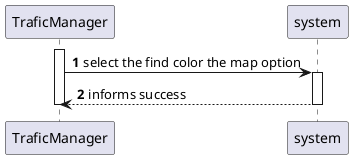 @startuml
'https://plantuml.com/sequence-diagram

autonumber

activate TraficManager
TraficManager -> system: select the find color the map option
activate system

system --> TraficManager: informs success
deactivate system

deactivate TraficManager
@enduml